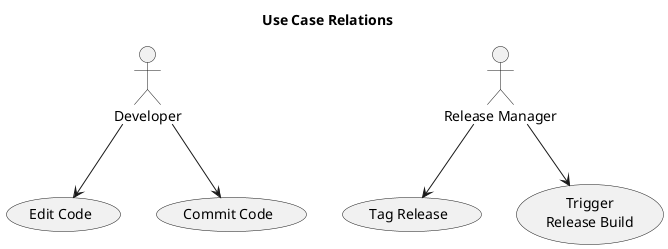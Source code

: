 @startuml Jenkins UseCases

Title: Use Case Relations

Developer --> (Edit Code)
Developer --> (Commit Code)

:Release Manager: --> (Tag Release)
:Release Manager: --> (Trigger\nRelease Build)

newpage
Title: Use Case Descriptions

usecase edit as "Edit Code
--
Locally editing, testing, and 
offline commiting (no push)."

usecase commit as "Commit Code
--
Pushing locally commit changes to 
MASTER branch to remote repo."

usecase tag as "Tag Release
--
Tagging current code status with a 
version number on the remote repo."

usecase release as "Trigger Release Build
--
Trigger the build of a release on 
the CI/CD tool"

@enduml
